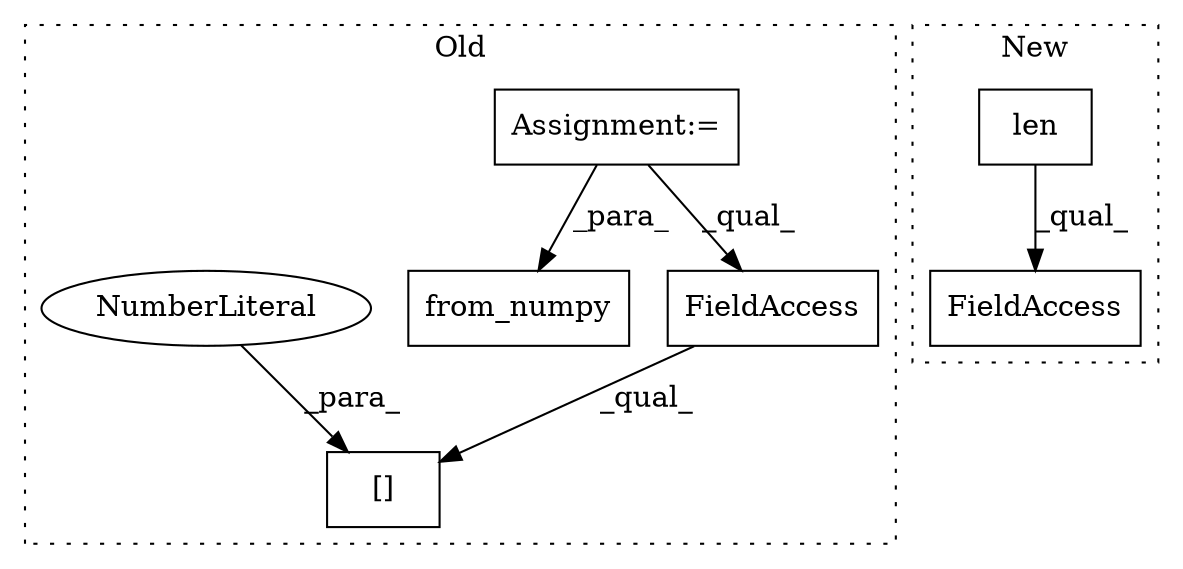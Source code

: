 digraph G {
subgraph cluster0 {
1 [label="from_numpy" a="32" s="2663,2677" l="11,1" shape="box"];
3 [label="Assignment:=" a="7" s="1194" l="3" shape="box"];
4 [label="FieldAccess" a="22" s="2812" l="9" shape="box"];
6 [label="[]" a="2" s="2812,2823" l="10,1" shape="box"];
7 [label="NumberLiteral" a="34" s="2822" l="1" shape="ellipse"];
label = "Old";
style="dotted";
}
subgraph cluster1 {
2 [label="len" a="32" s="2433,2445" l="4,1" shape="box"];
5 [label="FieldAccess" a="22" s="3170" l="7" shape="box"];
label = "New";
style="dotted";
}
2 -> 5 [label="_qual_"];
3 -> 4 [label="_qual_"];
3 -> 1 [label="_para_"];
4 -> 6 [label="_qual_"];
7 -> 6 [label="_para_"];
}